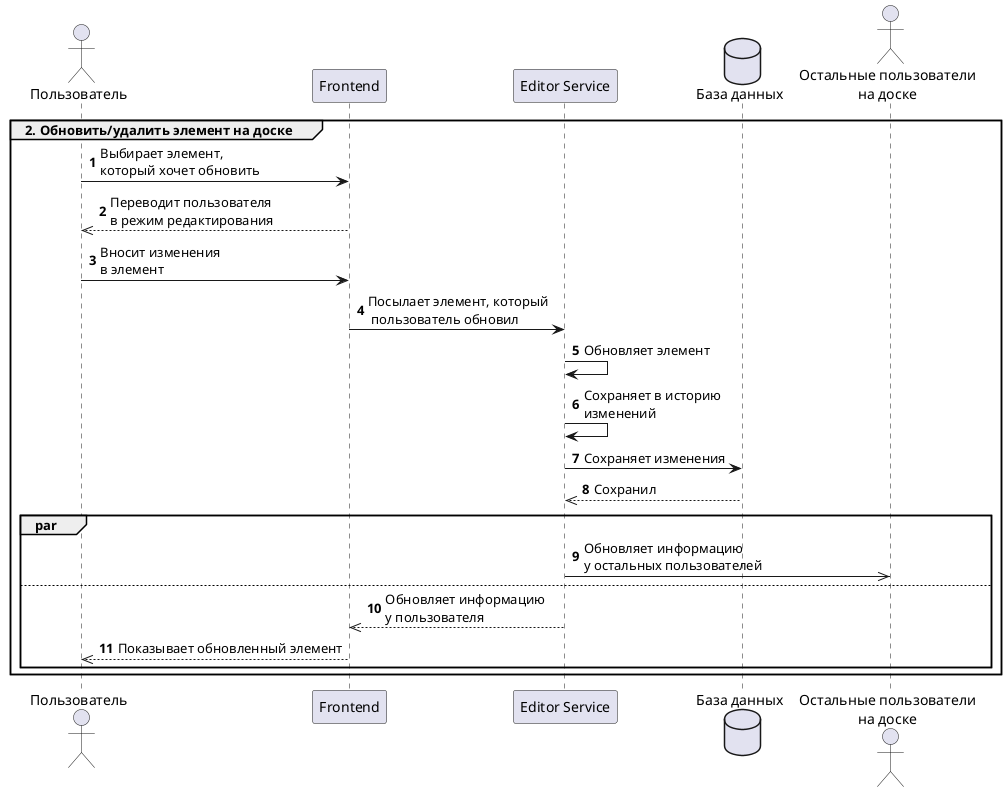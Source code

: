 @startuml board
autonumber
actor "Пользователь" as u
participant "Frontend" as f
participant "Editor Service" as e
database "База данных" as db
actor "Остальные пользователи\nна доске" as o

group 2. Обновить/удалить элемент на доске
u -> f : Выбирает элемент,\nкоторый хочет обновить
f -->> u : Переводит пользователя\nв режим редактирования
u -> f : Вносит изменения\nв элемент
f -> e : Посылает элемент, который\n пользователь обновил
e -> e : Обновляет элемент
e -> e : Сохраняет в историю\nизменений
e -> db : Сохраняет изменения
db -->> e : Сохранил
Par 
e ->> o : Обновляет информацию\nу остальных пользователей
else
e -->> f : Обновляет информацию\nу пользователя
f -->> u : Показывает обновленный элемент
end
end

@enduml